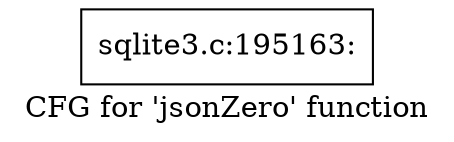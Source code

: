 digraph "CFG for 'jsonZero' function" {
	label="CFG for 'jsonZero' function";

	Node0x55c0f6dde7e0 [shape=record,label="{sqlite3.c:195163:}"];
}
